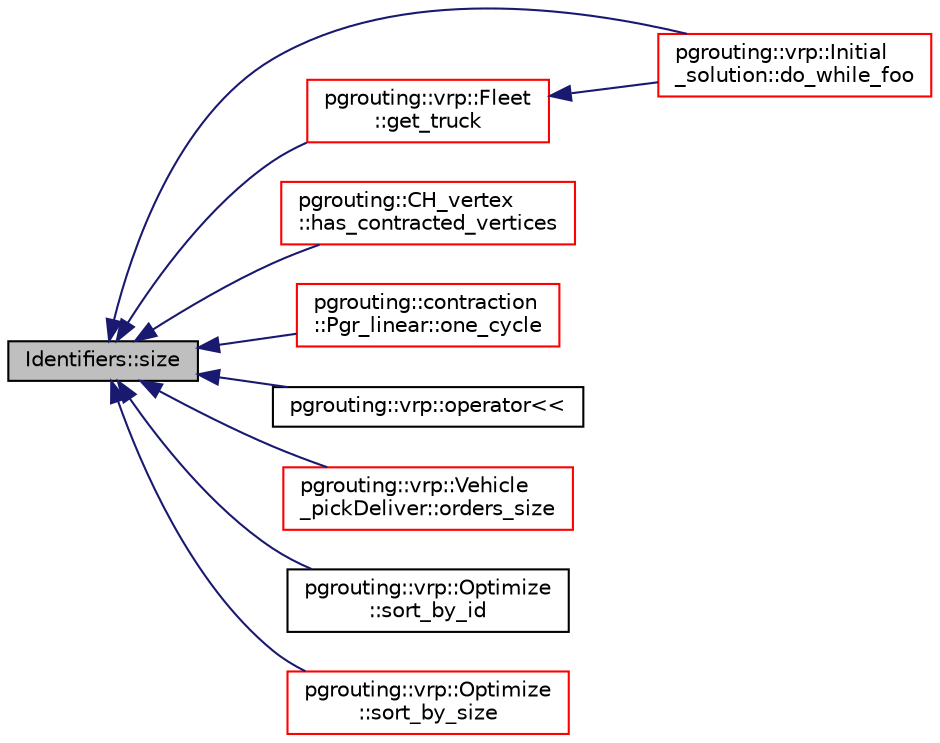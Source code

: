 digraph "Identifiers::size"
{
  edge [fontname="Helvetica",fontsize="10",labelfontname="Helvetica",labelfontsize="10"];
  node [fontname="Helvetica",fontsize="10",shape=record];
  rankdir="LR";
  Node167 [label="Identifiers::size",height=0.2,width=0.4,color="black", fillcolor="grey75", style="filled", fontcolor="black"];
  Node167 -> Node168 [dir="back",color="midnightblue",fontsize="10",style="solid",fontname="Helvetica"];
  Node168 [label="pgrouting::vrp::Initial\l_solution::do_while_foo",height=0.2,width=0.4,color="red", fillcolor="white", style="filled",URL="$classpgrouting_1_1vrp_1_1Initial__solution.html#a49860a59bbc3ad10709d9b188321a460"];
  Node167 -> Node170 [dir="back",color="midnightblue",fontsize="10",style="solid",fontname="Helvetica"];
  Node170 [label="pgrouting::vrp::Fleet\l::get_truck",height=0.2,width=0.4,color="red", fillcolor="white", style="filled",URL="$classpgrouting_1_1vrp_1_1Fleet.html#a6ea2ff496416b26f55df04bd4d9d04c8"];
  Node170 -> Node168 [dir="back",color="midnightblue",fontsize="10",style="solid",fontname="Helvetica"];
  Node167 -> Node173 [dir="back",color="midnightblue",fontsize="10",style="solid",fontname="Helvetica"];
  Node173 [label="pgrouting::CH_vertex\l::has_contracted_vertices",height=0.2,width=0.4,color="red", fillcolor="white", style="filled",URL="$classpgrouting_1_1CH__vertex.html#a33c437ad220a0deefedd3145f2dc6621"];
  Node167 -> Node175 [dir="back",color="midnightblue",fontsize="10",style="solid",fontname="Helvetica"];
  Node175 [label="pgrouting::contraction\l::Pgr_linear::one_cycle",height=0.2,width=0.4,color="red", fillcolor="white", style="filled",URL="$classpgrouting_1_1contraction_1_1Pgr__linear.html#a08a15b441c762cc2e217f839618697d1"];
  Node167 -> Node178 [dir="back",color="midnightblue",fontsize="10",style="solid",fontname="Helvetica"];
  Node178 [label="pgrouting::vrp::operator\<\<",height=0.2,width=0.4,color="black", fillcolor="white", style="filled",URL="$namespacepgrouting_1_1vrp.html#ad6fdaacceafff2916f80fb6855c58135"];
  Node167 -> Node179 [dir="back",color="midnightblue",fontsize="10",style="solid",fontname="Helvetica"];
  Node179 [label="pgrouting::vrp::Vehicle\l_pickDeliver::orders_size",height=0.2,width=0.4,color="red", fillcolor="white", style="filled",URL="$classpgrouting_1_1vrp_1_1Vehicle__pickDeliver.html#a92ec24c937b1b2ce82c0a6522c1a2dbf"];
  Node167 -> Node189 [dir="back",color="midnightblue",fontsize="10",style="solid",fontname="Helvetica"];
  Node189 [label="pgrouting::vrp::Optimize\l::sort_by_id",height=0.2,width=0.4,color="black", fillcolor="white", style="filled",URL="$classpgrouting_1_1vrp_1_1Optimize.html#a7f9bae1385b3d627c3d2ef9b9873f217"];
  Node167 -> Node190 [dir="back",color="midnightblue",fontsize="10",style="solid",fontname="Helvetica"];
  Node190 [label="pgrouting::vrp::Optimize\l::sort_by_size",height=0.2,width=0.4,color="red", fillcolor="white", style="filled",URL="$classpgrouting_1_1vrp_1_1Optimize.html#a29de55e95d9d5b588e4691ed9dde085b"];
}
